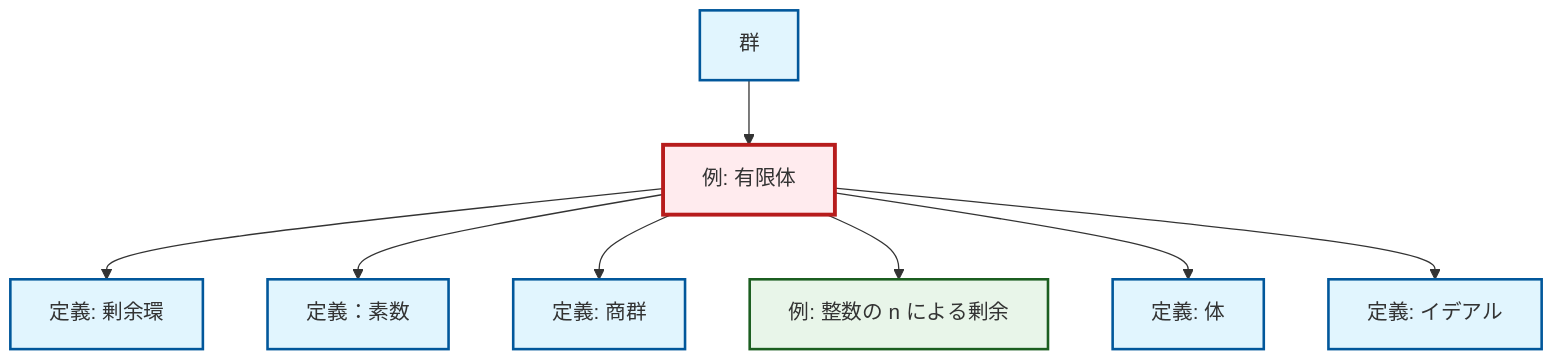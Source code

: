 graph TD
    classDef definition fill:#e1f5fe,stroke:#01579b,stroke-width:2px
    classDef theorem fill:#f3e5f5,stroke:#4a148c,stroke-width:2px
    classDef axiom fill:#fff3e0,stroke:#e65100,stroke-width:2px
    classDef example fill:#e8f5e9,stroke:#1b5e20,stroke-width:2px
    classDef current fill:#ffebee,stroke:#b71c1c,stroke-width:3px
    ex-finite-field["例: 有限体"]:::example
    def-field["定義: 体"]:::definition
    def-prime["定義：素数"]:::definition
    def-ideal["定義: イデアル"]:::definition
    def-group["群"]:::definition
    ex-quotient-integers-mod-n["例: 整数の n による剰余"]:::example
    def-quotient-ring["定義: 剰余環"]:::definition
    def-quotient-group["定義: 商群"]:::definition
    ex-finite-field --> def-quotient-ring
    ex-finite-field --> def-prime
    ex-finite-field --> def-quotient-group
    ex-finite-field --> ex-quotient-integers-mod-n
    ex-finite-field --> def-field
    ex-finite-field --> def-ideal
    def-group --> ex-finite-field
    class ex-finite-field current